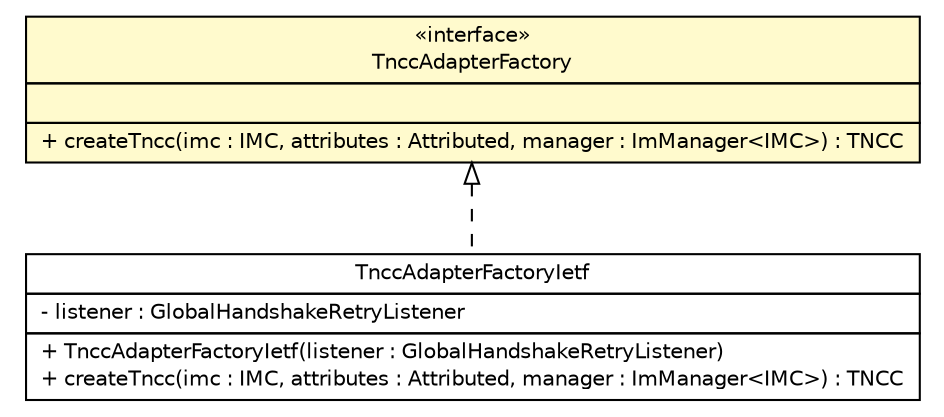 #!/usr/local/bin/dot
#
# Class diagram 
# Generated by UMLGraph version R5_6 (http://www.umlgraph.org/)
#

digraph G {
	edge [fontname="Helvetica",fontsize=10,labelfontname="Helvetica",labelfontsize=10];
	node [fontname="Helvetica",fontsize=10,shape=plaintext];
	nodesep=0.25;
	ranksep=0.5;
	// de.hsbremen.tc.tnc.tnccs.adapter.tnccs.TnccAdapterFactoryIetf
	c28550 [label=<<table title="de.hsbremen.tc.tnc.tnccs.adapter.tnccs.TnccAdapterFactoryIetf" border="0" cellborder="1" cellspacing="0" cellpadding="2" port="p" href="./TnccAdapterFactoryIetf.html">
		<tr><td><table border="0" cellspacing="0" cellpadding="1">
<tr><td align="center" balign="center"> TnccAdapterFactoryIetf </td></tr>
		</table></td></tr>
		<tr><td><table border="0" cellspacing="0" cellpadding="1">
<tr><td align="left" balign="left"> - listener : GlobalHandshakeRetryListener </td></tr>
		</table></td></tr>
		<tr><td><table border="0" cellspacing="0" cellpadding="1">
<tr><td align="left" balign="left"> + TnccAdapterFactoryIetf(listener : GlobalHandshakeRetryListener) </td></tr>
<tr><td align="left" balign="left"> + createTncc(imc : IMC, attributes : Attributed, manager : ImManager&lt;IMC&gt;) : TNCC </td></tr>
		</table></td></tr>
		</table>>, URL="./TnccAdapterFactoryIetf.html", fontname="Helvetica", fontcolor="black", fontsize=10.0];
	// de.hsbremen.tc.tnc.tnccs.adapter.tnccs.TnccAdapterFactory
	c28554 [label=<<table title="de.hsbremen.tc.tnc.tnccs.adapter.tnccs.TnccAdapterFactory" border="0" cellborder="1" cellspacing="0" cellpadding="2" port="p" bgcolor="lemonChiffon" href="./TnccAdapterFactory.html">
		<tr><td><table border="0" cellspacing="0" cellpadding="1">
<tr><td align="center" balign="center"> &#171;interface&#187; </td></tr>
<tr><td align="center" balign="center"> TnccAdapterFactory </td></tr>
		</table></td></tr>
		<tr><td><table border="0" cellspacing="0" cellpadding="1">
<tr><td align="left" balign="left">  </td></tr>
		</table></td></tr>
		<tr><td><table border="0" cellspacing="0" cellpadding="1">
<tr><td align="left" balign="left"> + createTncc(imc : IMC, attributes : Attributed, manager : ImManager&lt;IMC&gt;) : TNCC </td></tr>
		</table></td></tr>
		</table>>, URL="./TnccAdapterFactory.html", fontname="Helvetica", fontcolor="black", fontsize=10.0];
	//de.hsbremen.tc.tnc.tnccs.adapter.tnccs.TnccAdapterFactoryIetf implements de.hsbremen.tc.tnc.tnccs.adapter.tnccs.TnccAdapterFactory
	c28554:p -> c28550:p [dir=back,arrowtail=empty,style=dashed];
}

